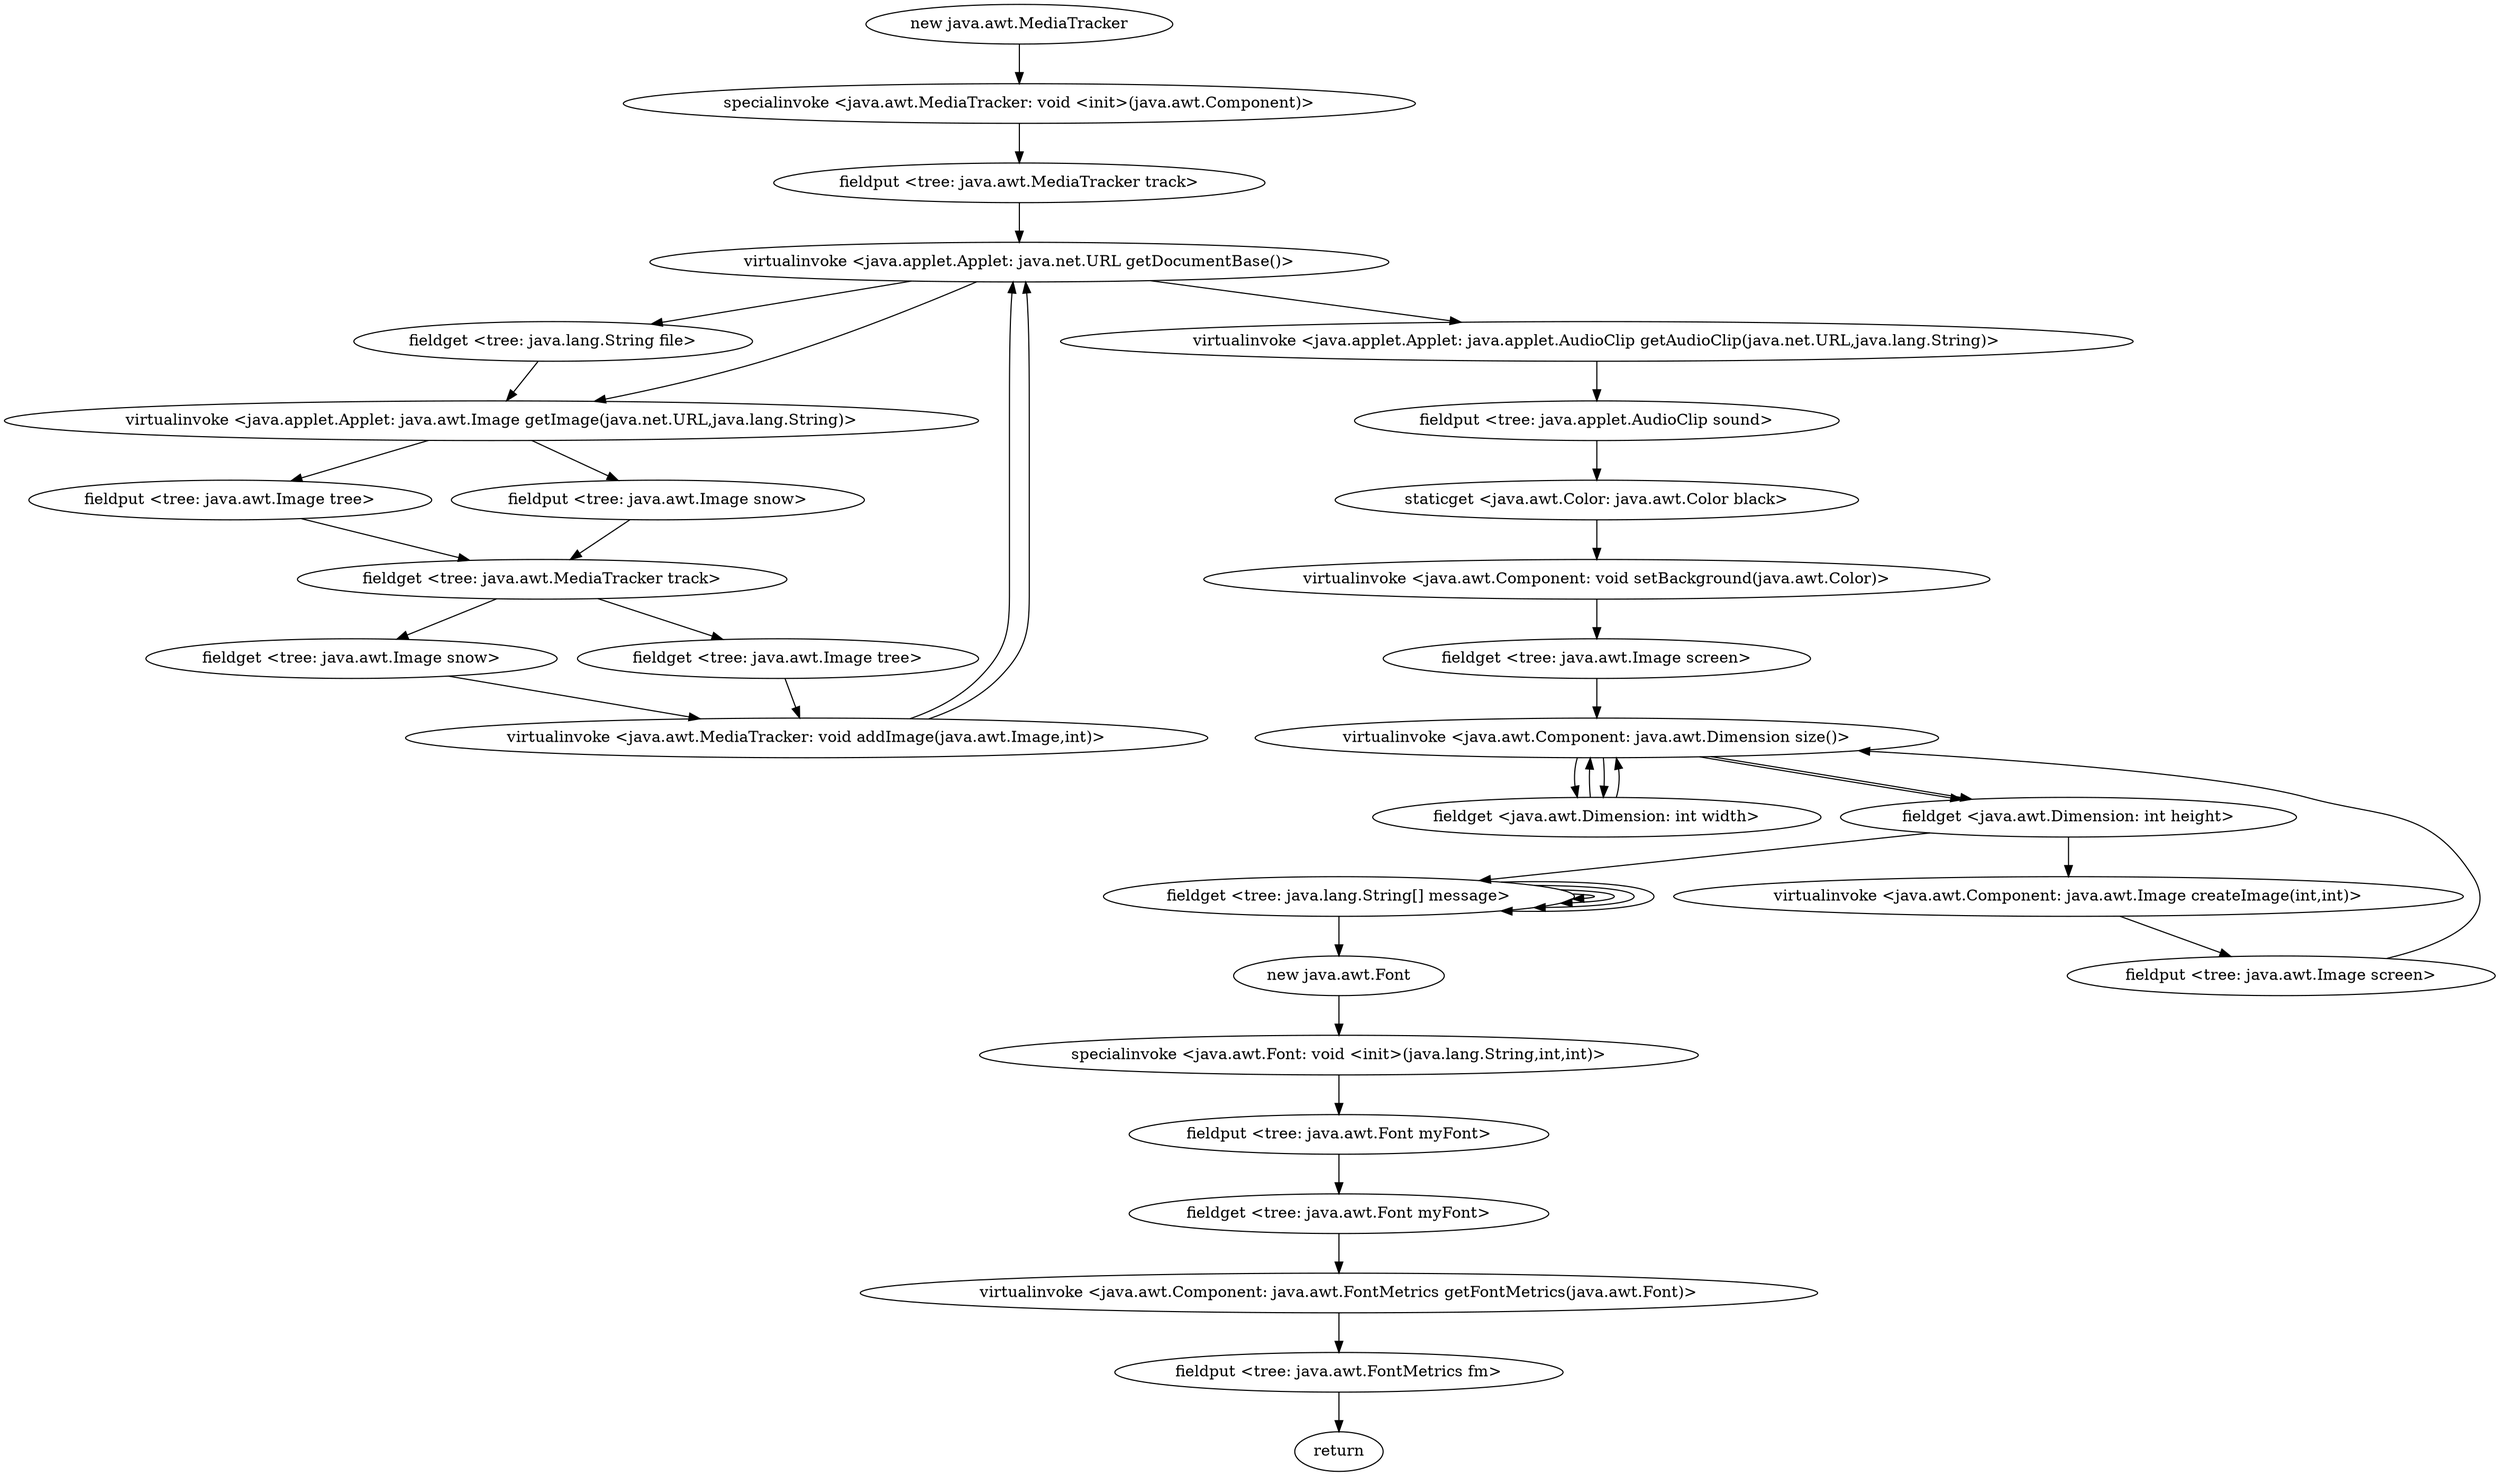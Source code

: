 digraph "" {
"new java.awt.MediaTracker";
 "new java.awt.MediaTracker"->"specialinvoke <java.awt.MediaTracker: void <init>(java.awt.Component)>";
 "specialinvoke <java.awt.MediaTracker: void <init>(java.awt.Component)>"->"fieldput <tree: java.awt.MediaTracker track>";
 "fieldput <tree: java.awt.MediaTracker track>"->"virtualinvoke <java.applet.Applet: java.net.URL getDocumentBase()>";
 "virtualinvoke <java.applet.Applet: java.net.URL getDocumentBase()>"->"fieldget <tree: java.lang.String file>";
 "fieldget <tree: java.lang.String file>"->"virtualinvoke <java.applet.Applet: java.awt.Image getImage(java.net.URL,java.lang.String)>";
 "virtualinvoke <java.applet.Applet: java.awt.Image getImage(java.net.URL,java.lang.String)>"->"fieldput <tree: java.awt.Image tree>";
 "fieldput <tree: java.awt.Image tree>"->"fieldget <tree: java.awt.MediaTracker track>";
 "fieldget <tree: java.awt.MediaTracker track>"->"fieldget <tree: java.awt.Image tree>";
 "fieldget <tree: java.awt.Image tree>"->"virtualinvoke <java.awt.MediaTracker: void addImage(java.awt.Image,int)>";
 "virtualinvoke <java.awt.MediaTracker: void addImage(java.awt.Image,int)>"->"virtualinvoke <java.applet.Applet: java.net.URL getDocumentBase()>";
 "virtualinvoke <java.applet.Applet: java.net.URL getDocumentBase()>"->"virtualinvoke <java.applet.Applet: java.awt.Image getImage(java.net.URL,java.lang.String)>";
 "virtualinvoke <java.applet.Applet: java.awt.Image getImage(java.net.URL,java.lang.String)>"->"fieldput <tree: java.awt.Image snow>";
 "fieldput <tree: java.awt.Image snow>"->"fieldget <tree: java.awt.MediaTracker track>";
 "fieldget <tree: java.awt.MediaTracker track>"->"fieldget <tree: java.awt.Image snow>";
 "fieldget <tree: java.awt.Image snow>"->"virtualinvoke <java.awt.MediaTracker: void addImage(java.awt.Image,int)>";
 "virtualinvoke <java.awt.MediaTracker: void addImage(java.awt.Image,int)>"->"virtualinvoke <java.applet.Applet: java.net.URL getDocumentBase()>";
 "virtualinvoke <java.applet.Applet: java.net.URL getDocumentBase()>"->"virtualinvoke <java.applet.Applet: java.applet.AudioClip getAudioClip(java.net.URL,java.lang.String)>";
 "virtualinvoke <java.applet.Applet: java.applet.AudioClip getAudioClip(java.net.URL,java.lang.String)>"->"fieldput <tree: java.applet.AudioClip sound>";
 "fieldput <tree: java.applet.AudioClip sound>"->"staticget <java.awt.Color: java.awt.Color black>";
 "staticget <java.awt.Color: java.awt.Color black>"->"virtualinvoke <java.awt.Component: void setBackground(java.awt.Color)>";
 "virtualinvoke <java.awt.Component: void setBackground(java.awt.Color)>"->"fieldget <tree: java.awt.Image screen>";
 "fieldget <tree: java.awt.Image screen>"->"virtualinvoke <java.awt.Component: java.awt.Dimension size()>";
 "virtualinvoke <java.awt.Component: java.awt.Dimension size()>"->"fieldget <java.awt.Dimension: int width>";
 "fieldget <java.awt.Dimension: int width>"->"virtualinvoke <java.awt.Component: java.awt.Dimension size()>";
 "virtualinvoke <java.awt.Component: java.awt.Dimension size()>"->"fieldget <java.awt.Dimension: int height>";
 "fieldget <java.awt.Dimension: int height>"->"virtualinvoke <java.awt.Component: java.awt.Image createImage(int,int)>";
 "virtualinvoke <java.awt.Component: java.awt.Image createImage(int,int)>"->"fieldput <tree: java.awt.Image screen>";
 "fieldput <tree: java.awt.Image screen>"->"virtualinvoke <java.awt.Component: java.awt.Dimension size()>";
 "virtualinvoke <java.awt.Component: java.awt.Dimension size()>"->"fieldget <java.awt.Dimension: int width>";
 "fieldget <java.awt.Dimension: int width>"->"virtualinvoke <java.awt.Component: java.awt.Dimension size()>";
 "virtualinvoke <java.awt.Component: java.awt.Dimension size()>"->"fieldget <java.awt.Dimension: int height>";
 "fieldget <java.awt.Dimension: int height>"->"fieldget <tree: java.lang.String[] message>";
 "fieldget <tree: java.lang.String[] message>"->"fieldget <tree: java.lang.String[] message>";
 "fieldget <tree: java.lang.String[] message>"->"fieldget <tree: java.lang.String[] message>";
 "fieldget <tree: java.lang.String[] message>"->"fieldget <tree: java.lang.String[] message>";
 "fieldget <tree: java.lang.String[] message>"->"fieldget <tree: java.lang.String[] message>";
 "fieldget <tree: java.lang.String[] message>"->"new java.awt.Font";
 "new java.awt.Font"->"specialinvoke <java.awt.Font: void <init>(java.lang.String,int,int)>";
 "specialinvoke <java.awt.Font: void <init>(java.lang.String,int,int)>"->"fieldput <tree: java.awt.Font myFont>";
 "fieldput <tree: java.awt.Font myFont>"->"fieldget <tree: java.awt.Font myFont>";
 "fieldget <tree: java.awt.Font myFont>"->"virtualinvoke <java.awt.Component: java.awt.FontMetrics getFontMetrics(java.awt.Font)>";
 "virtualinvoke <java.awt.Component: java.awt.FontMetrics getFontMetrics(java.awt.Font)>"->"fieldput <tree: java.awt.FontMetrics fm>";
 "fieldput <tree: java.awt.FontMetrics fm>"->"return";
}
